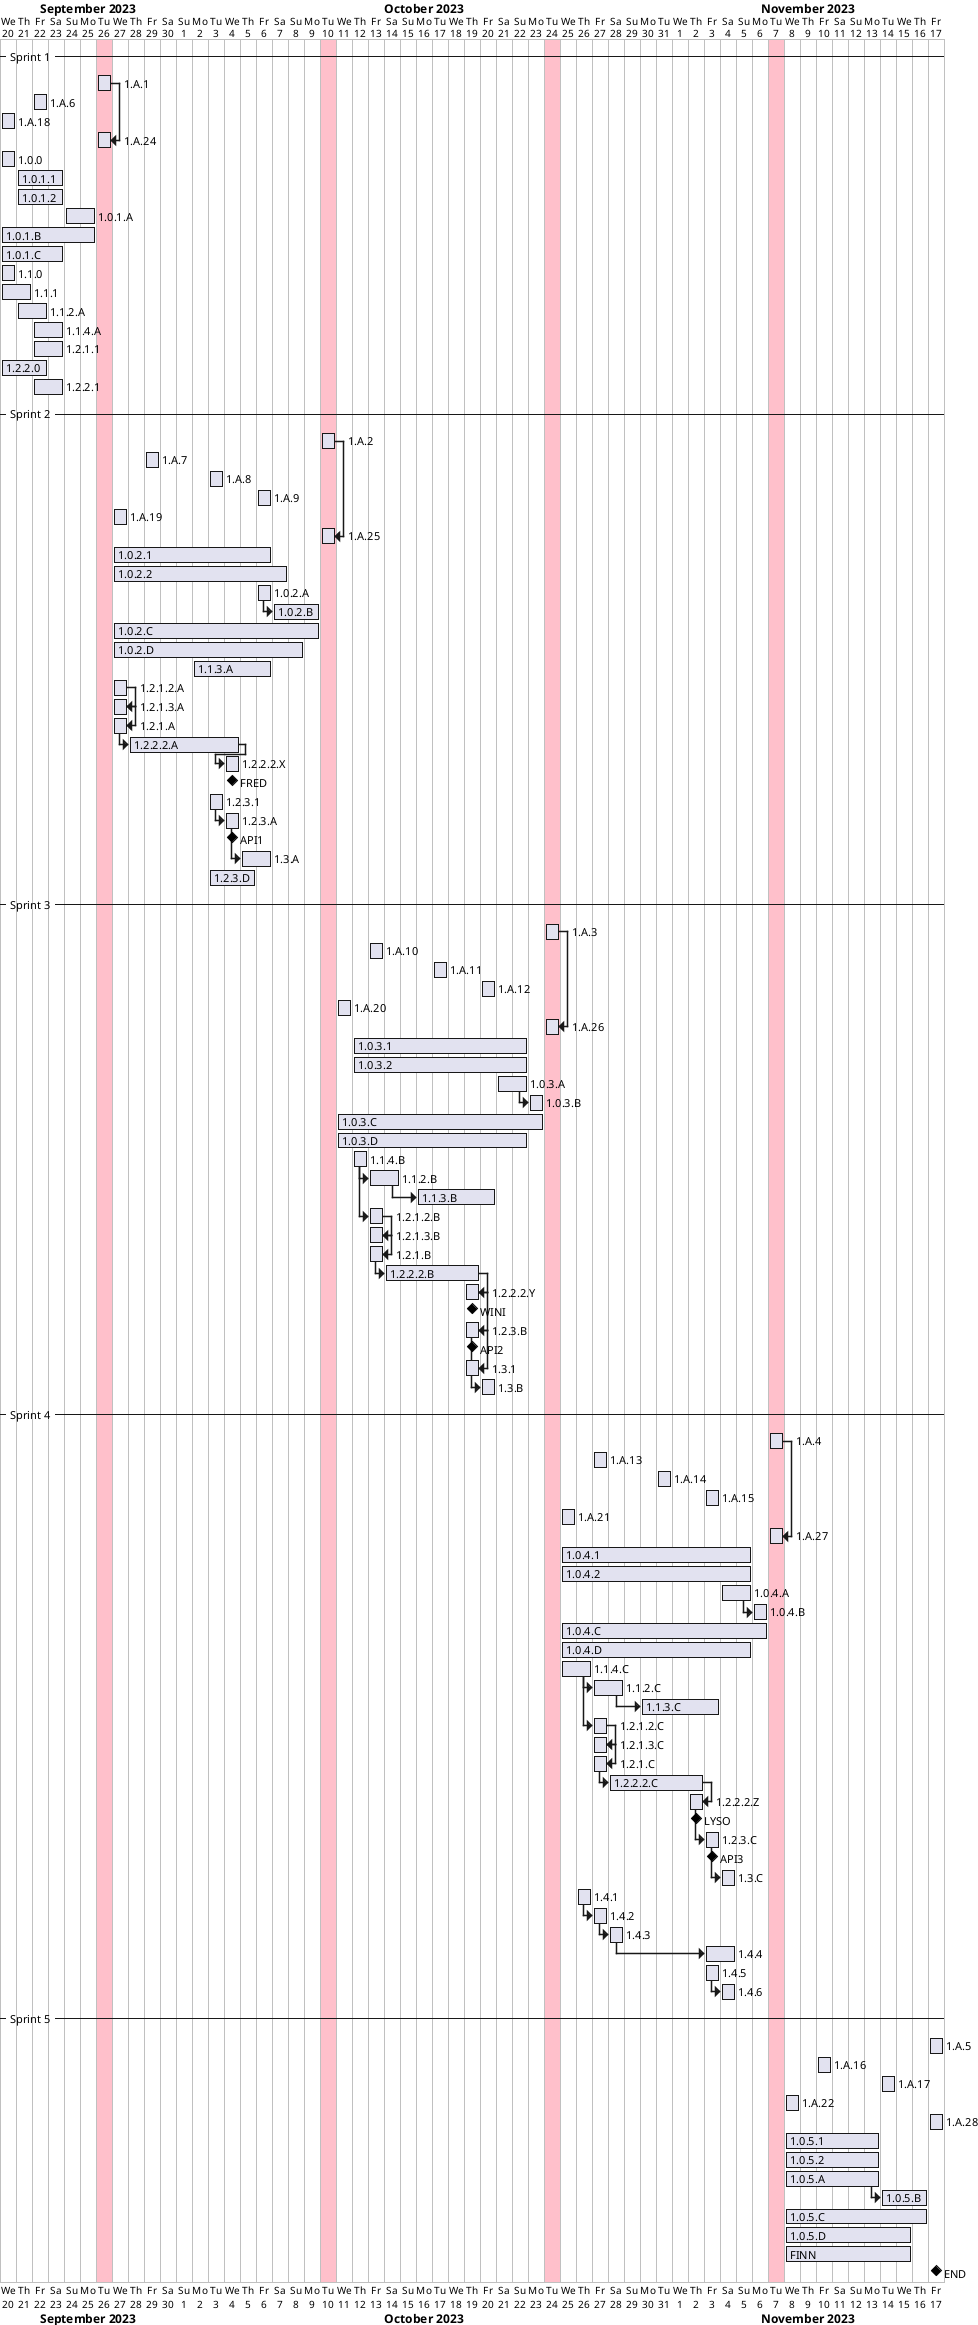 @startgantt
Project starts 2023-09-20
--Sprint 1--
[1.A.1] starts 2023-09-26 and lasts 1 day
[1.A.6] starts 2023-09-22 and lasts 1 day
[1.A.18] starts 2023-09-20 and lasts 1 day
[1.A.24] ends at [1.A.1]'s end and lasts 1 day
[1.0.0] starts  2023-09-20 and lasts 1 day
[1.0.1.1] starts 2023-09-21 and lasts 3 days
[1.0.1.2] starts 2023-09-21 and lasts 3 days
[1.0.1.A] starts 2023-09-24 and lasts 2 days
[1.0.1.B] starts 2023-09-20 and lasts 6 days
[1.0.1.C] starts 2023-09-20 and lasts 4 days
[1.1.0] starts 2023-09-20 and lasts 1 days
[1.1.1] starts 2023-09-20 and lasts 2 days
[1.1.2.A] starts 2023-09-21 and lasts 2 days
[1.1.4.A] starts at 2023-09-22 and lasts 2 days
[1.2.1.1] starts 2023-09-22 and lasts 2 days
[1.2.2.0] lasts 3 days
[1.2.2.1] starts 2023-09-22 and lasts 2 days

--Sprint 2--
[1.A.2] starts at 2023-10-10 and lasts 1 day
[1.A.7] starts 2023-09-29 and lasts 1 day
[1.A.8] starts 2023-10-03 and lasts 1 day
[1.A.9] starts 2023-10-06 and lasts 1 day
[1.A.19] starts 2023-09-27 and lasts 1 day
[1.A.25] ends at [1.A.2]'s end and lasts 1 day
[1.0.2.1] starts 2023-09-27 and lasts 10 days
[1.0.2.2] starts 2023-09-27 and lasts 11 days
[1.0.2.A] starts 2023-10-06 and lasts 1 day
[1.0.2.B] starts at [1.0.2.A]'s end and ends 2023-10-09
[1.0.2.C] starts 2023-09-27 and lasts 13 days
[1.0.2.D] starts 2023-09-27 and lasts 12 days

[1.1.3.A] starts 2023-10-02 and lasts 5 days
[1.2.1.2.A] starts 2023-09-27 and lasts 1 days
[1.2.1.3.A] lasts 1 days and ends at [1.2.1.2.A]'s end
[1.2.1.A] lasts 1 days and ends at [1.2.1.3.A]'s end

[1.2.2.2.A] starts at [1.2.1.A]'s end and ends 2023-10-04
[1.2.2.2.X] lasts 1 days and starts 1 days before [1.2.2.2.A]'s end
[FRED] happens at [1.2.2.2.X]'s end
[1.2.3.1] starts 2023-10-03 and lasts 1 days
[1.2.3.A] starts at [1.2.3.1]'s end and lasts 1 days
[API1] happens at [1.2.3.A]'s end

[1.3.A] lasts 2 days and starts at [1.2.3.A]'s end

[1.2.3.D] starts 2023-10-03 and lasts 3 days

--Sprint 3--

[1.A.3] starts at 2023-10-24 and lasts 1 day
[1.A.10] starts 2023-10-13 and lasts 1 day
[1.A.11] starts 2023-10-17 and lasts 1 day
[1.A.12] starts 2023-10-20 and lasts 1 day
[1.A.20] starts 2023-10-11 and lasts 1 day
[1.A.26] ends at [1.A.3]'s end and lasts 1 day
[1.0.3.1] starts 2023-10-12 and lasts 11 days
[1.0.3.2] starts 2023-10-12 and lasts 11 days
[1.0.3.A] starts 2023-10-21 and lasts 2 days
[1.0.3.B] starts at [1.0.3.A]'s end and ends 2023-10-23
[1.0.3.C] starts 2023-10-11 and lasts 13 days
[1.0.3.D] starts 2023-10-11 and lasts 12 days

[1.1.4.B] starts at 2023-10-12 and lasts 1 days
[1.1.2.B] starts at [1.1.4.B]'s end and lasts 2 days
[1.1.3.B] starts 1 days after [1.1.2.B]'s end and lasts 5 days

[1.2.1.2.B] starts at [1.1.4.B]'s end and lasts 1 days
[1.2.1.3.B] lasts 1 days and ends at [1.2.1.2.B]'s end
[1.2.1.B] lasts 1 days and ends at [1.2.1.3.B]'s end

[1.2.2.2.B] lasts 6 days and starts at [1.2.1.B]'s end 
[1.2.2.2.Y] lasts 1 days and ends at [1.2.2.2.B]'s end
[WINI] happens at [1.2.2.2.Y]'s end
[1.2.3.B] lasts 1 days and ends at [1.2.2.2.Y]'s end
[API2] happens at [1.2.3.B]'s end

[1.3.1] lasts 1 days and ends at [1.2.3.B]'s end
[1.3.B] lasts 1 days and starts at [1.2.3.B]'s end

--Sprint 4--

[1.A.4] starts at 2023-11-07 and lasts 1 day
[1.A.13] starts 2023-10-27 and lasts 1 day
[1.A.14] starts 2023-10-31 and lasts 1 day
[1.A.15] starts 2023-11-03 and lasts 1 day
[1.A.21] starts 2023-10-25 and lasts 1 day
[1.A.27] ends at [1.A.4]'s end and lasts 1 day
[1.0.4.1] starts 2023-10-25 and lasts 12 days
[1.0.4.2] starts 2023-10-25 and lasts 12 days
[1.0.4.A] starts 2023-11-04 and lasts 2 days
[1.0.4.B] starts at [1.0.4.A]'s end and ends 2023-11-06
[1.0.4.C] starts 2023-10-25 and lasts 13 days
[1.0.4.D] starts 2023-10-25 and lasts 12 days

[1.1.4.C] starts 2023-10-25 and lasts 2 days
[1.1.2.C] starts at [1.1.4.C]'s end and lasts 2 days
[1.1.3.C] starts 1 days after [1.1.2.C]'s end and lasts 5 days

[1.2.1.2.C] starts at [1.1.4.C]'s end and lasts 1 days
[1.2.1.3.C] lasts 1 days and ends at [1.2.1.2.C]'s end
[1.2.1.C] lasts 1 days and ends at [1.2.1.3.C]'s end

[1.2.2.2.C] lasts 6 days and starts at [1.2.1.C]'s end 
[1.2.2.2.Z] lasts 1 days and ends at [1.2.2.2.C]'s end
[LYSO] happens at [1.2.2.2.Z]'s end
[1.2.3.C] lasts 1 days and starts at [1.2.2.2.Z]'s end
[API3] happens at [1.2.3.C]'s end
[1.3.C] lasts 1 days and starts at [1.2.3.C]'s end

[1.4.1] starts 2023-10-26 and lasts 1 day
[1.4.2] starts at [1.4.1]'s end and lasts 1 day
[1.4.3] starts at [1.4.2]'s end and lasts 1 day
[1.4.4] starts 5 days after [1.4.3]'s end and lasts 2 day
[1.4.5] starts 2023-11-03 and lasts 1 day
[1.4.6] starts at [1.4.5]'s end and lasts 1 day

--Sprint 5--

[1.A.5] starts 2023-11-17 and lasts 1 day
[1.A.16] starts 2023-11-10 and lasts 1 day
[1.A.17] starts 2023-11-14 and lasts 1 day
[1.A.22] starts 2023-11-08 and lasts 1 day
[1.A.28] starts 2023-11-17 and lasts 1 day
[1.0.5.1] starts 2023-11-08 and lasts 6 days
[1.0.5.2] starts 2023-11-08 and lasts 6 days
[1.0.5.A] starts 2023-11-08 and lasts 6 days
[1.0.5.B] starts at [1.0.5.A]'s end and lasts 3 days
[1.0.5.C] starts 2023-11-08 and lasts 9 days
[1.0.5.D] starts 2023-11-08 and lasts 8 days
[FINN] starts 2023-11-08 and lasts 8 days
[END] happens at [1.A.5]'s end

2023-09-26 is colored in pink
2023-10-10 is colored in pink
2023-10-24 is colored in pink
2023-11-07 is colored in pink
@endgantt
